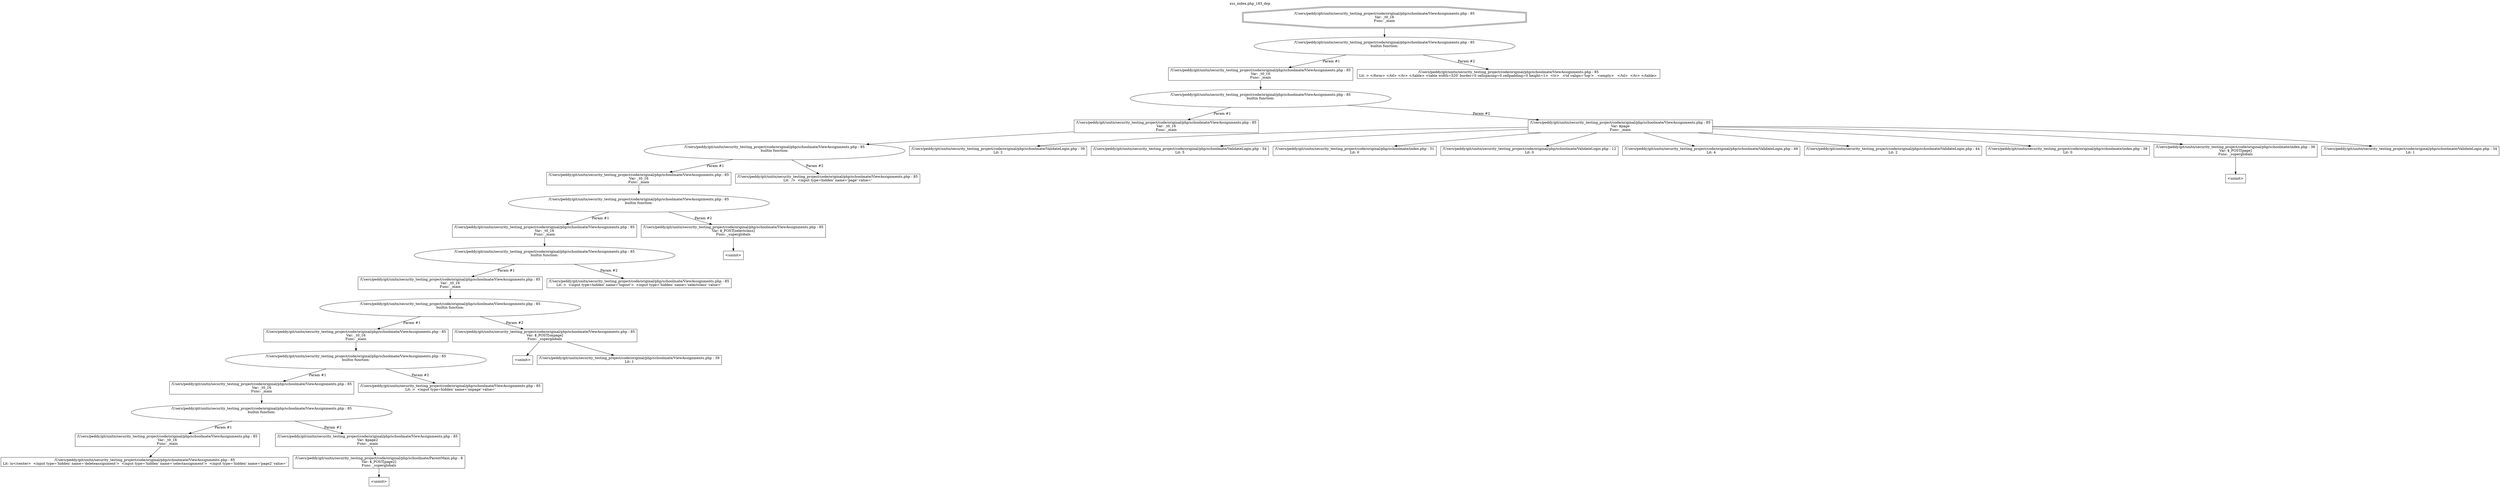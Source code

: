 digraph cfg {
  label="xss_index.php_183_dep";
  labelloc=t;
  n1 [shape=doubleoctagon, label="/Users/peddy/git/unitn/security_testing_project/code/original/php/schoolmate/ViewAssignments.php : 85\nVar: _t0_16\nFunc: _main\n"];
  n2 [shape=ellipse, label="/Users/peddy/git/unitn/security_testing_project/code/original/php/schoolmate/ViewAssignments.php : 85\nbuiltin function:\n.\n"];
  n3 [shape=box, label="/Users/peddy/git/unitn/security_testing_project/code/original/php/schoolmate/ViewAssignments.php : 85\nVar: _t0_16\nFunc: _main\n"];
  n4 [shape=ellipse, label="/Users/peddy/git/unitn/security_testing_project/code/original/php/schoolmate/ViewAssignments.php : 85\nbuiltin function:\n.\n"];
  n5 [shape=box, label="/Users/peddy/git/unitn/security_testing_project/code/original/php/schoolmate/ViewAssignments.php : 85\nVar: _t0_16\nFunc: _main\n"];
  n6 [shape=ellipse, label="/Users/peddy/git/unitn/security_testing_project/code/original/php/schoolmate/ViewAssignments.php : 85\nbuiltin function:\n.\n"];
  n7 [shape=box, label="/Users/peddy/git/unitn/security_testing_project/code/original/php/schoolmate/ViewAssignments.php : 85\nVar: _t0_16\nFunc: _main\n"];
  n8 [shape=ellipse, label="/Users/peddy/git/unitn/security_testing_project/code/original/php/schoolmate/ViewAssignments.php : 85\nbuiltin function:\n.\n"];
  n9 [shape=box, label="/Users/peddy/git/unitn/security_testing_project/code/original/php/schoolmate/ViewAssignments.php : 85\nVar: _t0_16\nFunc: _main\n"];
  n10 [shape=ellipse, label="/Users/peddy/git/unitn/security_testing_project/code/original/php/schoolmate/ViewAssignments.php : 85\nbuiltin function:\n.\n"];
  n11 [shape=box, label="/Users/peddy/git/unitn/security_testing_project/code/original/php/schoolmate/ViewAssignments.php : 85\nVar: _t0_16\nFunc: _main\n"];
  n12 [shape=ellipse, label="/Users/peddy/git/unitn/security_testing_project/code/original/php/schoolmate/ViewAssignments.php : 85\nbuiltin function:\n.\n"];
  n13 [shape=box, label="/Users/peddy/git/unitn/security_testing_project/code/original/php/schoolmate/ViewAssignments.php : 85\nVar: _t0_16\nFunc: _main\n"];
  n14 [shape=ellipse, label="/Users/peddy/git/unitn/security_testing_project/code/original/php/schoolmate/ViewAssignments.php : 85\nbuiltin function:\n.\n"];
  n15 [shape=box, label="/Users/peddy/git/unitn/security_testing_project/code/original/php/schoolmate/ViewAssignments.php : 85\nVar: _t0_16\nFunc: _main\n"];
  n16 [shape=ellipse, label="/Users/peddy/git/unitn/security_testing_project/code/original/php/schoolmate/ViewAssignments.php : 85\nbuiltin function:\n.\n"];
  n17 [shape=box, label="/Users/peddy/git/unitn/security_testing_project/code/original/php/schoolmate/ViewAssignments.php : 85\nVar: _t0_16\nFunc: _main\n"];
  n18 [shape=box, label="/Users/peddy/git/unitn/security_testing_project/code/original/php/schoolmate/ViewAssignments.php : 85\nLit: \\n</center>  <input type='hidden' name='deleteassignment'>  <input type='hidden' name='selectassignment'>  <input type='hidden' name='page2' value='\n"];
  n19 [shape=box, label="/Users/peddy/git/unitn/security_testing_project/code/original/php/schoolmate/ViewAssignments.php : 85\nVar: $page2\nFunc: _main\n"];
  n20 [shape=box, label="/Users/peddy/git/unitn/security_testing_project/code/original/php/schoolmate/ParentMain.php : 8\nVar: $_POST[page2]\nFunc: _superglobals\n"];
  n21 [shape=box, label="<uninit>"];
  n22 [shape=box, label="/Users/peddy/git/unitn/security_testing_project/code/original/php/schoolmate/ViewAssignments.php : 85\nLit: >  <input type=hidden' name='onpage' value='\n"];
  n23 [shape=box, label="/Users/peddy/git/unitn/security_testing_project/code/original/php/schoolmate/ViewAssignments.php : 85\nVar: $_POST[onpage]\nFunc: _superglobals\n"];
  n24 [shape=box, label="<uninit>"];
  n25 [shape=box, label="/Users/peddy/git/unitn/security_testing_project/code/original/php/schoolmate/ViewAssignments.php : 39\nLit: 1\n"];
  n26 [shape=box, label="/Users/peddy/git/unitn/security_testing_project/code/original/php/schoolmate/ViewAssignments.php : 85\nLit: >  <input type=hidden' name='logout'>  <input type='hidden' name='selectclass' value='\n"];
  n27 [shape=box, label="/Users/peddy/git/unitn/security_testing_project/code/original/php/schoolmate/ViewAssignments.php : 85\nVar: $_POST[selectclass]\nFunc: _superglobals\n"];
  n28 [shape=box, label="<uninit>"];
  n29 [shape=box, label="/Users/peddy/git/unitn/security_testing_project/code/original/php/schoolmate/ViewAssignments.php : 85\nLit:  />  <input type=hidden' name='page' value='\n"];
  n30 [shape=box, label="/Users/peddy/git/unitn/security_testing_project/code/original/php/schoolmate/ViewAssignments.php : 85\nVar: $page\nFunc: _main\n"];
  n31 [shape=box, label="/Users/peddy/git/unitn/security_testing_project/code/original/php/schoolmate/ValidateLogin.php : 39\nLit: 2\n"];
  n32 [shape=box, label="/Users/peddy/git/unitn/security_testing_project/code/original/php/schoolmate/ValidateLogin.php : 54\nLit: 5\n"];
  n33 [shape=box, label="/Users/peddy/git/unitn/security_testing_project/code/original/php/schoolmate/index.php : 51\nLit: 0\n"];
  n34 [shape=box, label="/Users/peddy/git/unitn/security_testing_project/code/original/php/schoolmate/ValidateLogin.php : 12\nLit: 0\n"];
  n35 [shape=box, label="/Users/peddy/git/unitn/security_testing_project/code/original/php/schoolmate/ValidateLogin.php : 49\nLit: 4\n"];
  n36 [shape=box, label="/Users/peddy/git/unitn/security_testing_project/code/original/php/schoolmate/ValidateLogin.php : 44\nLit: 2\n"];
  n37 [shape=box, label="/Users/peddy/git/unitn/security_testing_project/code/original/php/schoolmate/index.php : 39\nLit: 0\n"];
  n38 [shape=box, label="/Users/peddy/git/unitn/security_testing_project/code/original/php/schoolmate/index.php : 36\nVar: $_POST[page]\nFunc: _superglobals\n"];
  n39 [shape=box, label="<uninit>"];
  n40 [shape=box, label="/Users/peddy/git/unitn/security_testing_project/code/original/php/schoolmate/ValidateLogin.php : 34\nLit: 1\n"];
  n41 [shape=box, label="/Users/peddy/git/unitn/security_testing_project/code/original/php/schoolmate/ViewAssignments.php : 85\nLit: > </form> </td> </tr> </table> <table width=520' border=0 cellspacing=0 cellpadding=0 height=1>  <tr>   <td valign='top'>   <empty>   </td>  </tr> </table> \n"];
  n1 -> n2;
  n3 -> n4;
  n5 -> n6;
  n7 -> n8;
  n9 -> n10;
  n11 -> n12;
  n13 -> n14;
  n15 -> n16;
  n17 -> n18;
  n16 -> n17[label="Param #1"];
  n16 -> n19[label="Param #2"];
  n20 -> n21;
  n19 -> n20;
  n14 -> n15[label="Param #1"];
  n14 -> n22[label="Param #2"];
  n12 -> n13[label="Param #1"];
  n12 -> n23[label="Param #2"];
  n23 -> n24;
  n23 -> n25;
  n10 -> n11[label="Param #1"];
  n10 -> n26[label="Param #2"];
  n8 -> n9[label="Param #1"];
  n8 -> n27[label="Param #2"];
  n27 -> n28;
  n6 -> n7[label="Param #1"];
  n6 -> n29[label="Param #2"];
  n4 -> n5[label="Param #1"];
  n4 -> n30[label="Param #2"];
  n30 -> n31;
  n30 -> n32;
  n30 -> n33;
  n30 -> n34;
  n30 -> n35;
  n30 -> n36;
  n30 -> n37;
  n30 -> n38;
  n30 -> n40;
  n38 -> n39;
  n2 -> n3[label="Param #1"];
  n2 -> n41[label="Param #2"];
}
